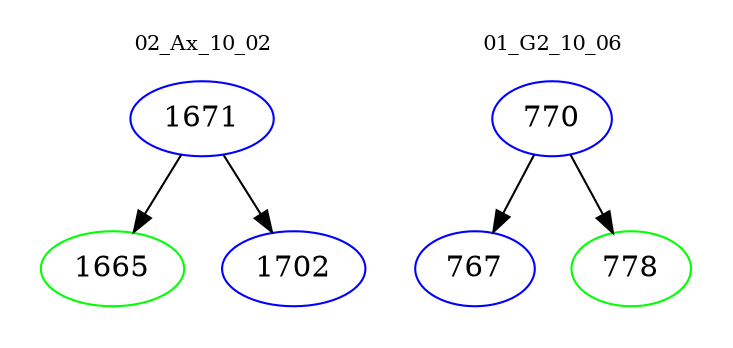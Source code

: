digraph{
subgraph cluster_0 {
color = white
label = "02_Ax_10_02";
fontsize=10;
T0_1671 [label="1671", color="blue"]
T0_1671 -> T0_1665 [color="black"]
T0_1665 [label="1665", color="green"]
T0_1671 -> T0_1702 [color="black"]
T0_1702 [label="1702", color="blue"]
}
subgraph cluster_1 {
color = white
label = "01_G2_10_06";
fontsize=10;
T1_770 [label="770", color="blue"]
T1_770 -> T1_767 [color="black"]
T1_767 [label="767", color="blue"]
T1_770 -> T1_778 [color="black"]
T1_778 [label="778", color="green"]
}
}
